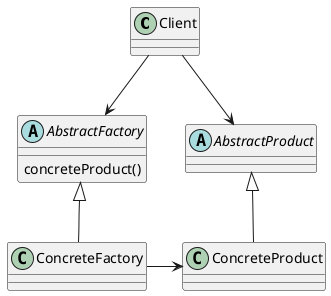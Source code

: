 @startuml
class Client {
}
abstract class AbstractFactory {
    concreteProduct()
}
abstract class AbstractProduct {
}
class ConcreteFactory {
}
class ConcreteProduct {
}
Client --> AbstractFactory
Client -r-> AbstractProduct
AbstractFactory <|-- ConcreteFactory
ConcreteFactory -r-> ConcreteProduct
AbstractProduct <|-- ConcreteProduct
@enduml
